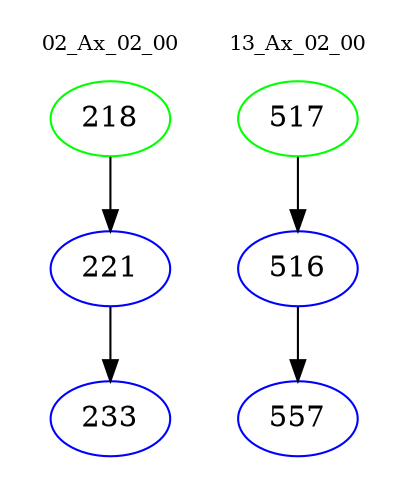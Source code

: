 digraph{
subgraph cluster_0 {
color = white
label = "02_Ax_02_00";
fontsize=10;
T0_218 [label="218", color="green"]
T0_218 -> T0_221 [color="black"]
T0_221 [label="221", color="blue"]
T0_221 -> T0_233 [color="black"]
T0_233 [label="233", color="blue"]
}
subgraph cluster_1 {
color = white
label = "13_Ax_02_00";
fontsize=10;
T1_517 [label="517", color="green"]
T1_517 -> T1_516 [color="black"]
T1_516 [label="516", color="blue"]
T1_516 -> T1_557 [color="black"]
T1_557 [label="557", color="blue"]
}
}
